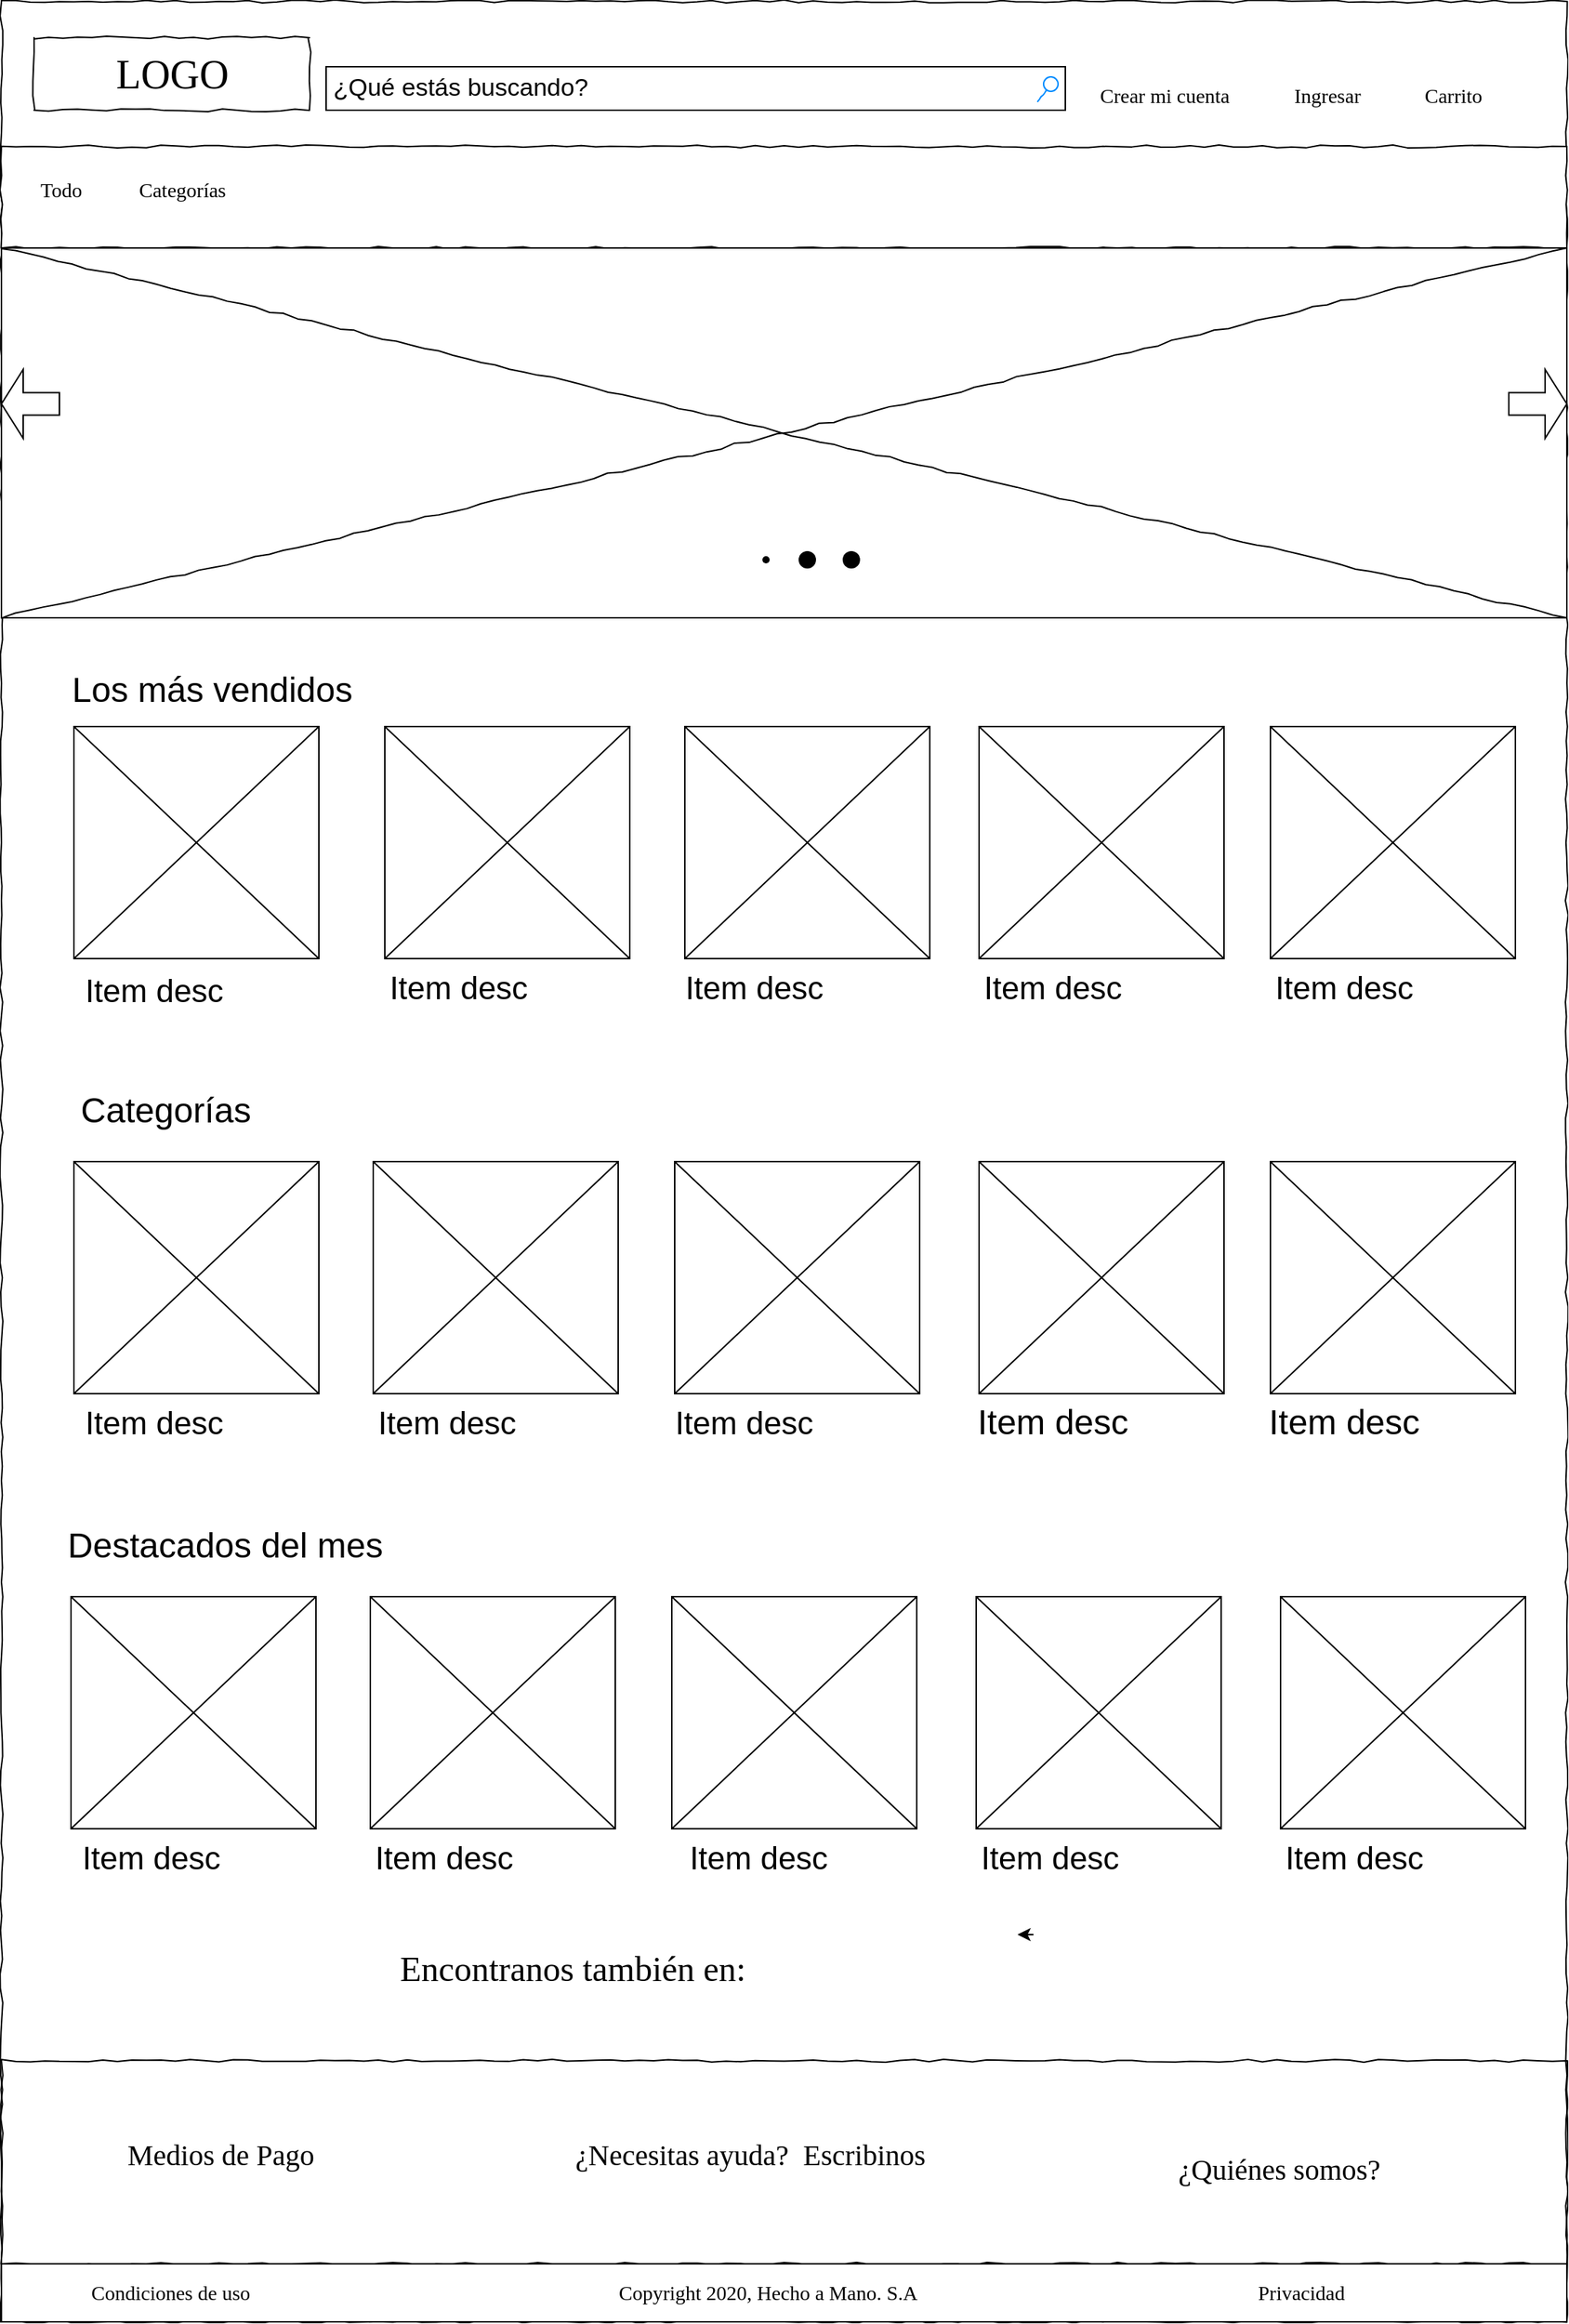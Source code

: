 <mxfile version="14.2.2" type="github" pages="2">
  <diagram name="Page-1" id="03018318-947c-dd8e-b7a3-06fadd420f32">
    <mxGraphModel dx="1577" dy="843" grid="1" gridSize="10" guides="1" tooltips="1" connect="1" arrows="1" fold="1" page="1" pageScale="1" pageWidth="1100" pageHeight="850" math="0" shadow="0">
      <root>
        <mxCell id="0" />
        <mxCell id="1" parent="0" />
        <mxCell id="677b7b8949515195-1" value="" style="whiteSpace=wrap;html=1;rounded=0;shadow=0;labelBackgroundColor=none;strokeWidth=1;fontFamily=Verdana;fontSize=12;align=center;comic=1;" parent="1" vertex="1">
          <mxGeometry width="1080" height="1600" as="geometry" />
        </mxCell>
        <mxCell id="677b7b8949515195-2" value="LOGO" style="whiteSpace=wrap;html=1;rounded=0;shadow=0;labelBackgroundColor=none;strokeWidth=1;fontFamily=Verdana;fontSize=28;align=center;comic=1;" parent="1" vertex="1">
          <mxGeometry x="22.5" y="25" width="190" height="50" as="geometry" />
        </mxCell>
        <mxCell id="677b7b8949515195-3" value="¿Qué estás buscando?" style="strokeWidth=1;shadow=0;dashed=0;align=center;html=1;shape=mxgraph.mockup.forms.searchBox;mainText=;strokeColor2=#008cff;fontSize=17;align=left;spacingLeft=3;rounded=0;labelBackgroundColor=none;comic=1;" parent="1" vertex="1">
          <mxGeometry x="224" y="45" width="510" height="30" as="geometry" />
        </mxCell>
        <mxCell id="677b7b8949515195-4" value="Crear mi cuenta&lt;br&gt;" style="text;html=1;points=[];align=left;verticalAlign=top;spacingTop=-4;fontSize=14;fontFamily=Verdana;" parent="1" vertex="1">
          <mxGeometry x="755.5" y="55" width="120" height="20" as="geometry" />
        </mxCell>
        <mxCell id="677b7b8949515195-5" value="Ingresar&lt;br&gt;" style="text;html=1;points=[];align=left;verticalAlign=top;spacingTop=-4;fontSize=14;fontFamily=Verdana;" parent="1" vertex="1">
          <mxGeometry x="890" y="55" width="60" height="20" as="geometry" />
        </mxCell>
        <mxCell id="677b7b8949515195-7" value="Carrito" style="text;html=1;points=[];align=left;verticalAlign=top;spacingTop=-4;fontSize=14;fontFamily=Verdana;" parent="1" vertex="1">
          <mxGeometry x="980" y="55" width="60" height="20" as="geometry" />
        </mxCell>
        <mxCell id="677b7b8949515195-10" value="" style="whiteSpace=wrap;html=1;rounded=0;shadow=0;labelBackgroundColor=none;strokeWidth=1;fontFamily=Verdana;fontSize=12;align=center;comic=1;" parent="1" vertex="1">
          <mxGeometry y="100" width="1080" height="70" as="geometry" />
        </mxCell>
        <mxCell id="677b7b8949515195-11" value="&lt;font style=&quot;font-size: 14px&quot;&gt;Todo&lt;/font&gt;" style="text;html=1;points=[];align=left;verticalAlign=top;spacingTop=-4;fontSize=14;fontFamily=Verdana;" parent="1" vertex="1">
          <mxGeometry x="25" y="120" width="60" height="20" as="geometry" />
        </mxCell>
        <mxCell id="677b7b8949515195-12" value="Categorías&amp;nbsp;" style="text;html=1;points=[];align=left;verticalAlign=top;spacingTop=-4;fontSize=14;fontFamily=Verdana;" parent="1" vertex="1">
          <mxGeometry x="92.5" y="120" width="60" height="20" as="geometry" />
        </mxCell>
        <mxCell id="677b7b8949515195-16" value="" style="verticalLabelPosition=bottom;shadow=0;dashed=0;align=center;html=1;verticalAlign=top;strokeWidth=1;shape=mxgraph.mockup.graphics.simpleIcon;rounded=0;labelBackgroundColor=none;fontFamily=Verdana;fontSize=14;comic=1;" parent="1" vertex="1">
          <mxGeometry y="170" width="1080" height="255" as="geometry" />
        </mxCell>
        <mxCell id="LxZAGJg_ZRrgHYEx7WZz-49" value="" style="shape=singleArrow;direction=west;whiteSpace=wrap;html=1;arrowWidth=0.326;arrowSize=0.375;" parent="1" vertex="1">
          <mxGeometry y="253.75" width="40" height="47.5" as="geometry" />
        </mxCell>
        <mxCell id="LxZAGJg_ZRrgHYEx7WZz-50" value="" style="shape=singleArrow;direction=east;whiteSpace=wrap;html=1;arrowWidth=0.326;arrowSize=0.375;" parent="1" vertex="1">
          <mxGeometry x="1040" y="253.75" width="40" height="47.5" as="geometry" />
        </mxCell>
        <mxCell id="LxZAGJg_ZRrgHYEx7WZz-52" value="" style="verticalLabelPosition=bottom;shadow=0;dashed=0;align=center;html=1;verticalAlign=top;strokeWidth=1;shape=mxgraph.mockup.navigation.pageControl;" parent="1" vertex="1">
          <mxGeometry x="525" y="355" width="50" height="60" as="geometry" />
        </mxCell>
        <mxCell id="LxZAGJg_ZRrgHYEx7WZz-89" value="" style="verticalLabelPosition=bottom;shadow=0;dashed=0;align=center;html=1;verticalAlign=top;strokeWidth=1;shape=mxgraph.mockup.graphics.simpleIcon;" parent="1" vertex="1">
          <mxGeometry x="50" y="500" width="169" height="160" as="geometry" />
        </mxCell>
        <mxCell id="LxZAGJg_ZRrgHYEx7WZz-103" value="" style="verticalLabelPosition=bottom;shadow=0;dashed=0;align=center;html=1;verticalAlign=top;strokeWidth=1;shape=mxgraph.mockup.graphics.simpleIcon;" parent="1" vertex="1">
          <mxGeometry x="264.5" y="500" width="169" height="160" as="geometry" />
        </mxCell>
        <mxCell id="LxZAGJg_ZRrgHYEx7WZz-104" value="" style="verticalLabelPosition=bottom;shadow=0;dashed=0;align=center;html=1;verticalAlign=top;strokeWidth=1;shape=mxgraph.mockup.graphics.simpleIcon;" parent="1" vertex="1">
          <mxGeometry x="471.5" y="500" width="169" height="160" as="geometry" />
        </mxCell>
        <mxCell id="LxZAGJg_ZRrgHYEx7WZz-105" value="" style="verticalLabelPosition=bottom;shadow=0;dashed=0;align=center;html=1;verticalAlign=top;strokeWidth=1;shape=mxgraph.mockup.graphics.simpleIcon;" parent="1" vertex="1">
          <mxGeometry x="674.5" y="500" width="169" height="160" as="geometry" />
        </mxCell>
        <mxCell id="LxZAGJg_ZRrgHYEx7WZz-106" value="" style="verticalLabelPosition=bottom;shadow=0;dashed=0;align=center;html=1;verticalAlign=top;strokeWidth=1;shape=mxgraph.mockup.graphics.simpleIcon;" parent="1" vertex="1">
          <mxGeometry x="875.5" y="500" width="169" height="160" as="geometry" />
        </mxCell>
        <mxCell id="LxZAGJg_ZRrgHYEx7WZz-109" value="&lt;span style=&quot;font-weight: normal&quot;&gt;Los más vendidos&lt;/span&gt;" style="text;strokeColor=none;fillColor=none;html=1;fontSize=24;fontStyle=1;verticalAlign=middle;align=center;" parent="1" vertex="1">
          <mxGeometry x="25" y="450" width="240" height="50" as="geometry" />
        </mxCell>
        <mxCell id="LxZAGJg_ZRrgHYEx7WZz-110" value="&lt;h3&gt;&lt;font style=&quot;font-size: 22px ; font-weight: normal&quot;&gt;Item desc&lt;/font&gt;&lt;/h3&gt;" style="text;strokeColor=none;fillColor=none;html=1;fontSize=24;fontStyle=1;verticalAlign=middle;align=center;" parent="1" vertex="1">
          <mxGeometry x="54.5" y="660" width="100" height="40" as="geometry" />
        </mxCell>
        <mxCell id="LxZAGJg_ZRrgHYEx7WZz-111" value="&lt;font style=&quot;font-size: 22px ; font-weight: normal&quot;&gt;Item desc&lt;/font&gt;" style="text;strokeColor=none;fillColor=none;html=1;fontSize=24;fontStyle=1;verticalAlign=middle;align=center;" parent="1" vertex="1">
          <mxGeometry x="264.5" y="660" width="100" height="40" as="geometry" />
        </mxCell>
        <mxCell id="LxZAGJg_ZRrgHYEx7WZz-112" value="&lt;font style=&quot;font-size: 22px ; font-weight: normal&quot;&gt;Item desc&lt;/font&gt;" style="text;strokeColor=none;fillColor=none;html=1;fontSize=24;fontStyle=1;verticalAlign=middle;align=center;" parent="1" vertex="1">
          <mxGeometry x="468.5" y="660" width="100" height="40" as="geometry" />
        </mxCell>
        <mxCell id="LxZAGJg_ZRrgHYEx7WZz-113" value="&lt;font style=&quot;font-size: 22px ; font-weight: normal&quot;&gt;Item desc&lt;/font&gt;" style="text;strokeColor=none;fillColor=none;html=1;fontSize=24;fontStyle=1;verticalAlign=middle;align=center;" parent="1" vertex="1">
          <mxGeometry x="674.5" y="660" width="100" height="40" as="geometry" />
        </mxCell>
        <mxCell id="LxZAGJg_ZRrgHYEx7WZz-114" value="&lt;font style=&quot;font-size: 22px ; font-weight: normal&quot;&gt;Item desc&lt;/font&gt;" style="text;strokeColor=none;fillColor=none;html=1;fontSize=24;fontStyle=1;verticalAlign=middle;align=center;" parent="1" vertex="1">
          <mxGeometry x="875.5" y="660" width="100" height="40" as="geometry" />
        </mxCell>
        <mxCell id="tgGk5EpyJH_Lw6BRvDHv-2" value="" style="verticalLabelPosition=bottom;shadow=0;dashed=0;align=center;html=1;verticalAlign=top;strokeWidth=1;shape=mxgraph.mockup.graphics.simpleIcon;" parent="1" vertex="1">
          <mxGeometry x="875.5" y="800" width="169" height="160" as="geometry" />
        </mxCell>
        <mxCell id="tgGk5EpyJH_Lw6BRvDHv-3" value="" style="verticalLabelPosition=bottom;shadow=0;dashed=0;align=center;html=1;verticalAlign=top;strokeWidth=1;shape=mxgraph.mockup.graphics.simpleIcon;" parent="1" vertex="1">
          <mxGeometry x="674.5" y="800" width="169" height="160" as="geometry" />
        </mxCell>
        <mxCell id="tgGk5EpyJH_Lw6BRvDHv-4" value="" style="verticalLabelPosition=bottom;shadow=0;dashed=0;align=center;html=1;verticalAlign=top;strokeWidth=1;shape=mxgraph.mockup.graphics.simpleIcon;" parent="1" vertex="1">
          <mxGeometry x="464.5" y="800" width="169" height="160" as="geometry" />
        </mxCell>
        <mxCell id="tgGk5EpyJH_Lw6BRvDHv-6" value="&lt;span style=&quot;font-weight: normal&quot;&gt;Categorías&lt;/span&gt;" style="text;strokeColor=none;fillColor=none;html=1;fontSize=24;fontStyle=1;verticalAlign=middle;align=center;" parent="1" vertex="1">
          <mxGeometry x="48" y="740" width="130" height="50" as="geometry" />
        </mxCell>
        <mxCell id="tgGk5EpyJH_Lw6BRvDHv-7" value="" style="verticalLabelPosition=bottom;shadow=0;dashed=0;align=center;html=1;verticalAlign=top;strokeWidth=1;shape=mxgraph.mockup.graphics.simpleIcon;" parent="1" vertex="1">
          <mxGeometry x="50" y="800" width="169" height="160" as="geometry" />
        </mxCell>
        <mxCell id="tgGk5EpyJH_Lw6BRvDHv-8" value="&lt;font style=&quot;font-size: 22px ; font-weight: normal&quot;&gt;Item desc&lt;/font&gt;" style="text;strokeColor=none;fillColor=none;html=1;fontSize=24;fontStyle=1;verticalAlign=middle;align=center;" parent="1" vertex="1">
          <mxGeometry x="54.5" y="960" width="100" height="40" as="geometry" />
        </mxCell>
        <mxCell id="tgGk5EpyJH_Lw6BRvDHv-9" value="" style="verticalLabelPosition=bottom;shadow=0;dashed=0;align=center;html=1;verticalAlign=top;strokeWidth=1;shape=mxgraph.mockup.graphics.simpleIcon;" parent="1" vertex="1">
          <mxGeometry x="256.5" y="800" width="169" height="160" as="geometry" />
        </mxCell>
        <mxCell id="tgGk5EpyJH_Lw6BRvDHv-10" value="&lt;font style=&quot;font-size: 22px ; font-weight: normal&quot;&gt;Item desc&lt;/font&gt;" style="text;strokeColor=none;fillColor=none;html=1;fontSize=24;fontStyle=1;verticalAlign=middle;align=center;" parent="1" vertex="1">
          <mxGeometry x="256.5" y="960" width="100" height="40" as="geometry" />
        </mxCell>
        <mxCell id="tgGk5EpyJH_Lw6BRvDHv-11" value="&lt;font style=&quot;font-size: 22px ; font-weight: normal&quot;&gt;Item desc&lt;/font&gt;" style="text;strokeColor=none;fillColor=none;html=1;fontSize=24;fontStyle=1;verticalAlign=middle;align=center;" parent="1" vertex="1">
          <mxGeometry x="461.5" y="960" width="100" height="40" as="geometry" />
        </mxCell>
        <mxCell id="tgGk5EpyJH_Lw6BRvDHv-12" value="&lt;span style=&quot;font-weight: normal&quot;&gt;Item desc&lt;/span&gt;" style="text;strokeColor=none;fillColor=none;html=1;fontSize=24;fontStyle=1;verticalAlign=middle;align=center;" parent="1" vertex="1">
          <mxGeometry x="674.5" y="960" width="100" height="40" as="geometry" />
        </mxCell>
        <mxCell id="tgGk5EpyJH_Lw6BRvDHv-13" value="&lt;span style=&quot;font-weight: normal&quot;&gt;Item desc&lt;/span&gt;" style="text;strokeColor=none;fillColor=none;html=1;fontSize=24;fontStyle=1;verticalAlign=middle;align=center;" parent="1" vertex="1">
          <mxGeometry x="875.5" y="960" width="100" height="40" as="geometry" />
        </mxCell>
        <mxCell id="tgGk5EpyJH_Lw6BRvDHv-14" value="" style="verticalLabelPosition=bottom;shadow=0;dashed=0;align=center;html=1;verticalAlign=top;strokeWidth=1;shape=mxgraph.mockup.graphics.simpleIcon;" parent="1" vertex="1">
          <mxGeometry x="464.5" y="800" width="169" height="160" as="geometry" />
        </mxCell>
        <mxCell id="tgGk5EpyJH_Lw6BRvDHv-16" value="" style="verticalLabelPosition=bottom;shadow=0;dashed=0;align=center;html=1;verticalAlign=top;strokeWidth=1;shape=mxgraph.mockup.graphics.simpleIcon;" parent="1" vertex="1">
          <mxGeometry x="256.5" y="800" width="169" height="160" as="geometry" />
        </mxCell>
        <mxCell id="tgGk5EpyJH_Lw6BRvDHv-18" value="" style="verticalLabelPosition=bottom;shadow=0;dashed=0;align=center;html=1;verticalAlign=top;strokeWidth=1;shape=mxgraph.mockup.graphics.simpleIcon;" parent="1" vertex="1">
          <mxGeometry x="50" y="800" width="169" height="160" as="geometry" />
        </mxCell>
        <mxCell id="tgGk5EpyJH_Lw6BRvDHv-36" value="" style="verticalLabelPosition=bottom;shadow=0;dashed=0;align=center;html=1;verticalAlign=top;strokeWidth=1;shape=mxgraph.mockup.graphics.simpleIcon;" parent="1" vertex="1">
          <mxGeometry x="882.5" y="1100" width="169" height="160" as="geometry" />
        </mxCell>
        <mxCell id="tgGk5EpyJH_Lw6BRvDHv-37" value="" style="verticalLabelPosition=bottom;shadow=0;dashed=0;align=center;html=1;verticalAlign=top;strokeWidth=1;shape=mxgraph.mockup.graphics.simpleIcon;" parent="1" vertex="1">
          <mxGeometry x="672.5" y="1100" width="169" height="160" as="geometry" />
        </mxCell>
        <mxCell id="tgGk5EpyJH_Lw6BRvDHv-38" value="" style="verticalLabelPosition=bottom;shadow=0;dashed=0;align=center;html=1;verticalAlign=top;strokeWidth=1;shape=mxgraph.mockup.graphics.simpleIcon;" parent="1" vertex="1">
          <mxGeometry x="462.5" y="1100" width="169" height="160" as="geometry" />
        </mxCell>
        <mxCell id="tgGk5EpyJH_Lw6BRvDHv-39" value="&lt;span style=&quot;font-weight: normal&quot;&gt;Destacados del mes&lt;/span&gt;" style="text;strokeColor=none;fillColor=none;html=1;fontSize=24;fontStyle=1;verticalAlign=middle;align=center;" parent="1" vertex="1">
          <mxGeometry x="89" y="1040" width="130" height="50" as="geometry" />
        </mxCell>
        <mxCell id="tgGk5EpyJH_Lw6BRvDHv-40" value="" style="verticalLabelPosition=bottom;shadow=0;dashed=0;align=center;html=1;verticalAlign=top;strokeWidth=1;shape=mxgraph.mockup.graphics.simpleIcon;" parent="1" vertex="1">
          <mxGeometry x="48" y="1100" width="169" height="160" as="geometry" />
        </mxCell>
        <mxCell id="tgGk5EpyJH_Lw6BRvDHv-41" value="&lt;font style=&quot;font-size: 22px ; font-weight: normal&quot;&gt;Item desc&lt;/font&gt;" style="text;strokeColor=none;fillColor=none;html=1;fontSize=24;fontStyle=1;verticalAlign=middle;align=center;" parent="1" vertex="1">
          <mxGeometry x="52.5" y="1260" width="100" height="40" as="geometry" />
        </mxCell>
        <mxCell id="tgGk5EpyJH_Lw6BRvDHv-42" value="" style="verticalLabelPosition=bottom;shadow=0;dashed=0;align=center;html=1;verticalAlign=top;strokeWidth=1;shape=mxgraph.mockup.graphics.simpleIcon;" parent="1" vertex="1">
          <mxGeometry x="254.5" y="1100" width="169" height="160" as="geometry" />
        </mxCell>
        <mxCell id="tgGk5EpyJH_Lw6BRvDHv-43" value="&lt;font style=&quot;font-size: 22px ; font-weight: normal&quot;&gt;Item desc&lt;/font&gt;" style="text;strokeColor=none;fillColor=none;html=1;fontSize=24;fontStyle=1;verticalAlign=middle;align=center;" parent="1" vertex="1">
          <mxGeometry x="254.5" y="1260" width="100" height="40" as="geometry" />
        </mxCell>
        <mxCell id="tgGk5EpyJH_Lw6BRvDHv-44" value="&lt;font style=&quot;font-size: 22px ; font-weight: normal&quot;&gt;Item desc&lt;/font&gt;" style="text;strokeColor=none;fillColor=none;html=1;fontSize=24;fontStyle=1;verticalAlign=middle;align=center;" parent="1" vertex="1">
          <mxGeometry x="471.5" y="1260" width="100" height="40" as="geometry" />
        </mxCell>
        <mxCell id="tgGk5EpyJH_Lw6BRvDHv-45" value="&lt;font style=&quot;font-size: 22px ; font-weight: normal&quot;&gt;Item desc&lt;/font&gt;" style="text;strokeColor=none;fillColor=none;html=1;fontSize=24;fontStyle=1;verticalAlign=middle;align=center;" parent="1" vertex="1">
          <mxGeometry x="672.5" y="1260" width="100" height="40" as="geometry" />
        </mxCell>
        <mxCell id="tgGk5EpyJH_Lw6BRvDHv-46" value="&lt;font style=&quot;font-size: 22px ; font-weight: normal&quot;&gt;Item desc&lt;/font&gt;" style="text;strokeColor=none;fillColor=none;html=1;fontSize=24;fontStyle=1;verticalAlign=middle;align=center;" parent="1" vertex="1">
          <mxGeometry x="882.5" y="1260" width="100" height="40" as="geometry" />
        </mxCell>
        <mxCell id="tgGk5EpyJH_Lw6BRvDHv-47" value="" style="verticalLabelPosition=bottom;shadow=0;dashed=0;align=center;html=1;verticalAlign=top;strokeWidth=1;shape=mxgraph.mockup.graphics.simpleIcon;" parent="1" vertex="1">
          <mxGeometry x="462.5" y="1100" width="169" height="160" as="geometry" />
        </mxCell>
        <mxCell id="tgGk5EpyJH_Lw6BRvDHv-49" value="" style="verticalLabelPosition=bottom;shadow=0;dashed=0;align=center;html=1;verticalAlign=top;strokeWidth=1;shape=mxgraph.mockup.graphics.simpleIcon;" parent="1" vertex="1">
          <mxGeometry x="254.5" y="1100" width="169" height="160" as="geometry" />
        </mxCell>
        <mxCell id="tgGk5EpyJH_Lw6BRvDHv-51" value="" style="verticalLabelPosition=bottom;shadow=0;dashed=0;align=center;html=1;verticalAlign=top;strokeWidth=1;shape=mxgraph.mockup.graphics.simpleIcon;" parent="1" vertex="1">
          <mxGeometry x="48" y="1100" width="169" height="160" as="geometry" />
        </mxCell>
        <mxCell id="tgGk5EpyJH_Lw6BRvDHv-57" value="" style="whiteSpace=wrap;html=1;rounded=0;shadow=0;labelBackgroundColor=none;strokeWidth=1;fillColor=none;fontFamily=Verdana;fontSize=12;align=center;comic=1;" parent="1" vertex="1">
          <mxGeometry y="1420" width="1080" height="140" as="geometry" />
        </mxCell>
        <mxCell id="tgGk5EpyJH_Lw6BRvDHv-58" value="&lt;font style=&quot;font-size: 20px&quot;&gt;Medios de Pago&lt;/font&gt;" style="text;html=1;points=[];align=left;verticalAlign=top;spacingTop=-4;fontSize=14;fontFamily=Verdana;" parent="1" vertex="1">
          <mxGeometry x="85" y="1470" width="130" height="20" as="geometry" />
        </mxCell>
        <mxCell id="tgGk5EpyJH_Lw6BRvDHv-59" value="&lt;font style=&quot;font-size: 20px&quot;&gt;¿Necesitas ayuda?&amp;nbsp; Escribinos&lt;/font&gt;" style="text;html=1;points=[];align=left;verticalAlign=top;spacingTop=-4;fontSize=14;fontFamily=Verdana;" parent="1" vertex="1">
          <mxGeometry x="393.63" y="1470" width="226.75" height="20" as="geometry" />
        </mxCell>
        <mxCell id="tgGk5EpyJH_Lw6BRvDHv-60" value="&lt;font style=&quot;font-size: 20px&quot;&gt;¿Quiénes somos?&lt;/font&gt;" style="text;html=1;points=[];align=left;verticalAlign=top;spacingTop=-4;fontSize=14;fontFamily=Verdana;" parent="1" vertex="1">
          <mxGeometry x="810" y="1480" width="140" height="20" as="geometry" />
        </mxCell>
        <mxCell id="zo5I0TWpS_y5xEKeDL7Q-2" value="&lt;font style=&quot;font-size: 24px&quot;&gt;Encontranos también en:&amp;nbsp;&lt;/font&gt;" style="text;html=1;points=[];align=left;verticalAlign=top;spacingTop=-4;fontSize=14;fontFamily=Verdana;" vertex="1" parent="1">
          <mxGeometry x="272.5" y="1340" width="610" height="30" as="geometry" />
        </mxCell>
        <mxCell id="zo5I0TWpS_y5xEKeDL7Q-3" value="" style="shape=image;html=1;verticalAlign=top;verticalLabelPosition=bottom;imageAspect=0;aspect=fixed;image=https://cdn1.iconfinder.com/data/icons/social-media-rounded-corners/512/Rounded_Facebook_svg-128.png;" vertex="1" parent="1">
          <mxGeometry x="620.38" y="1335" width="40" height="40" as="geometry" />
        </mxCell>
        <mxCell id="zo5I0TWpS_y5xEKeDL7Q-4" value="" style="shape=image;html=1;verticalAlign=top;verticalLabelPosition=bottom;imageAspect=0;aspect=fixed;image=https://cdn3.iconfinder.com/data/icons/transparent-on-dark-grey/500/icon-04-128.png;" vertex="1" parent="1">
          <mxGeometry x="690" y="1333" width="44" height="44" as="geometry" />
        </mxCell>
        <mxCell id="zo5I0TWpS_y5xEKeDL7Q-6" value="" style="rounded=0;whiteSpace=wrap;html=1;" vertex="1" parent="1">
          <mxGeometry y="1560" width="1080" height="40" as="geometry" />
        </mxCell>
        <mxCell id="zo5I0TWpS_y5xEKeDL7Q-7" value="Condiciones de uso&amp;nbsp; &amp;nbsp;" style="text;html=1;points=[];align=left;verticalAlign=top;spacingTop=-4;fontSize=14;fontFamily=Verdana;" vertex="1" parent="1">
          <mxGeometry x="60" y="1570" width="180" height="20" as="geometry" />
        </mxCell>
        <mxCell id="zo5I0TWpS_y5xEKeDL7Q-8" value="Privacidad" style="text;html=1;points=[];align=left;verticalAlign=top;spacingTop=-4;fontSize=14;fontFamily=Verdana;" vertex="1" parent="1">
          <mxGeometry x="864.5" y="1570" width="180" height="20" as="geometry" />
        </mxCell>
        <mxCell id="JRqjmTaKsT0wCQtXHwXA-2" style="edgeStyle=orthogonalEdgeStyle;rounded=0;orthogonalLoop=1;jettySize=auto;html=1;exitX=0.5;exitY=0;exitDx=0;exitDy=0;entryX=0.25;entryY=0;entryDx=0;entryDy=0;" edge="1" parent="1" source="zo5I0TWpS_y5xEKeDL7Q-4" target="zo5I0TWpS_y5xEKeDL7Q-4">
          <mxGeometry relative="1" as="geometry" />
        </mxCell>
        <mxCell id="JRqjmTaKsT0wCQtXHwXA-14" value="Copyright 2020, Hecho a Mano. S.A" style="text;html=1;points=[];align=left;verticalAlign=top;spacingTop=-4;fontSize=14;fontFamily=Verdana;" vertex="1" parent="1">
          <mxGeometry x="423.5" y="1570" width="266.5" height="20" as="geometry" />
        </mxCell>
        <mxCell id="JRqjmTaKsT0wCQtXHwXA-29" value="" style="verticalLabelPosition=bottom;shadow=0;dashed=0;align=center;html=1;verticalAlign=top;strokeWidth=1;shape=mxgraph.mockup.navigation.pageControl;fontStyle=1" vertex="1" parent="1">
          <mxGeometry x="550" y="355" width="120" height="60" as="geometry" />
        </mxCell>
        <mxCell id="JRqjmTaKsT0wCQtXHwXA-30" value="" style="verticalLabelPosition=bottom;shadow=0;dashed=0;align=center;html=1;verticalAlign=top;strokeWidth=1;shape=mxgraph.mockup.navigation.pageControl;" vertex="1" parent="1">
          <mxGeometry x="580.38" y="355" width="120" height="60" as="geometry" />
        </mxCell>
      </root>
    </mxGraphModel>
  </diagram>
  <diagram id="LHfP2wL81vf80Hi5zt_r" name="Page-2">
    <mxGraphModel dx="1351" dy="723" grid="1" gridSize="10" guides="1" tooltips="1" connect="1" arrows="1" fold="1" page="1" pageScale="1" pageWidth="827" pageHeight="1169" math="0" shadow="0">
      <root>
        <mxCell id="TGA_tsakuVG6Fn75nmtS-0" />
        <mxCell id="TGA_tsakuVG6Fn75nmtS-1" parent="TGA_tsakuVG6Fn75nmtS-0" />
      </root>
    </mxGraphModel>
  </diagram>
</mxfile>
